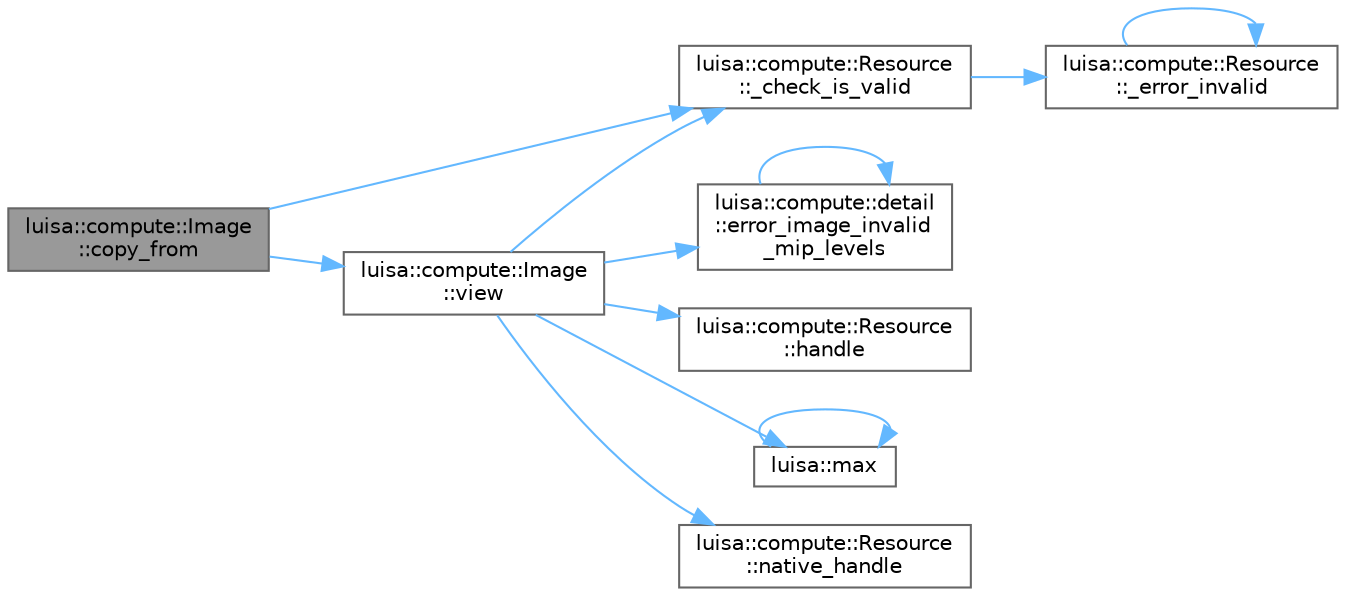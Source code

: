 digraph "luisa::compute::Image::copy_from"
{
 // LATEX_PDF_SIZE
  bgcolor="transparent";
  edge [fontname=Helvetica,fontsize=10,labelfontname=Helvetica,labelfontsize=10];
  node [fontname=Helvetica,fontsize=10,shape=box,height=0.2,width=0.4];
  rankdir="LR";
  Node1 [id="Node000001",label="luisa::compute::Image\l::copy_from",height=0.2,width=0.4,color="gray40", fillcolor="grey60", style="filled", fontcolor="black",tooltip=" "];
  Node1 -> Node2 [id="edge1_Node000001_Node000002",color="steelblue1",style="solid",tooltip=" "];
  Node2 [id="Node000002",label="luisa::compute::Resource\l::_check_is_valid",height=0.2,width=0.4,color="grey40", fillcolor="white", style="filled",URL="$classluisa_1_1compute_1_1_resource.html#acd4eeb601dbaa644497541380a30c9aa",tooltip=" "];
  Node2 -> Node3 [id="edge2_Node000002_Node000003",color="steelblue1",style="solid",tooltip=" "];
  Node3 [id="Node000003",label="luisa::compute::Resource\l::_error_invalid",height=0.2,width=0.4,color="grey40", fillcolor="white", style="filled",URL="$classluisa_1_1compute_1_1_resource.html#a98f3cf67e789cf526dce15ddbaf4b949",tooltip=" "];
  Node3 -> Node3 [id="edge3_Node000003_Node000003",color="steelblue1",style="solid",tooltip=" "];
  Node1 -> Node4 [id="edge4_Node000001_Node000004",color="steelblue1",style="solid",tooltip=" "];
  Node4 [id="Node000004",label="luisa::compute::Image\l::view",height=0.2,width=0.4,color="grey40", fillcolor="white", style="filled",URL="$classluisa_1_1compute_1_1_image.html#a422368064ed639305a0369d0129833fa",tooltip=" "];
  Node4 -> Node2 [id="edge5_Node000004_Node000002",color="steelblue1",style="solid",tooltip=" "];
  Node4 -> Node5 [id="edge6_Node000004_Node000005",color="steelblue1",style="solid",tooltip=" "];
  Node5 [id="Node000005",label="luisa::compute::detail\l::error_image_invalid\l_mip_levels",height=0.2,width=0.4,color="grey40", fillcolor="white", style="filled",URL="$namespaceluisa_1_1compute_1_1detail.html#a62478051f0feac80ecc210346b8f3f14",tooltip=" "];
  Node5 -> Node5 [id="edge7_Node000005_Node000005",color="steelblue1",style="solid",tooltip=" "];
  Node4 -> Node6 [id="edge8_Node000004_Node000006",color="steelblue1",style="solid",tooltip=" "];
  Node6 [id="Node000006",label="luisa::compute::Resource\l::handle",height=0.2,width=0.4,color="grey40", fillcolor="white", style="filled",URL="$classluisa_1_1compute_1_1_resource.html#a00d6db28ea14237c5c3ee4f3c1afbd46",tooltip=" "];
  Node4 -> Node7 [id="edge9_Node000004_Node000007",color="steelblue1",style="solid",tooltip=" "];
  Node7 [id="Node000007",label="luisa::max",height=0.2,width=0.4,color="grey40", fillcolor="white", style="filled",URL="$namespaceluisa.html#a8de80ff3000e550e5d68293e83535df0",tooltip=" "];
  Node7 -> Node7 [id="edge10_Node000007_Node000007",color="steelblue1",style="solid",tooltip=" "];
  Node4 -> Node8 [id="edge11_Node000004_Node000008",color="steelblue1",style="solid",tooltip=" "];
  Node8 [id="Node000008",label="luisa::compute::Resource\l::native_handle",height=0.2,width=0.4,color="grey40", fillcolor="white", style="filled",URL="$classluisa_1_1compute_1_1_resource.html#a5b0aadeafcc056f1eae2b78a59b5bdaa",tooltip=" "];
}
